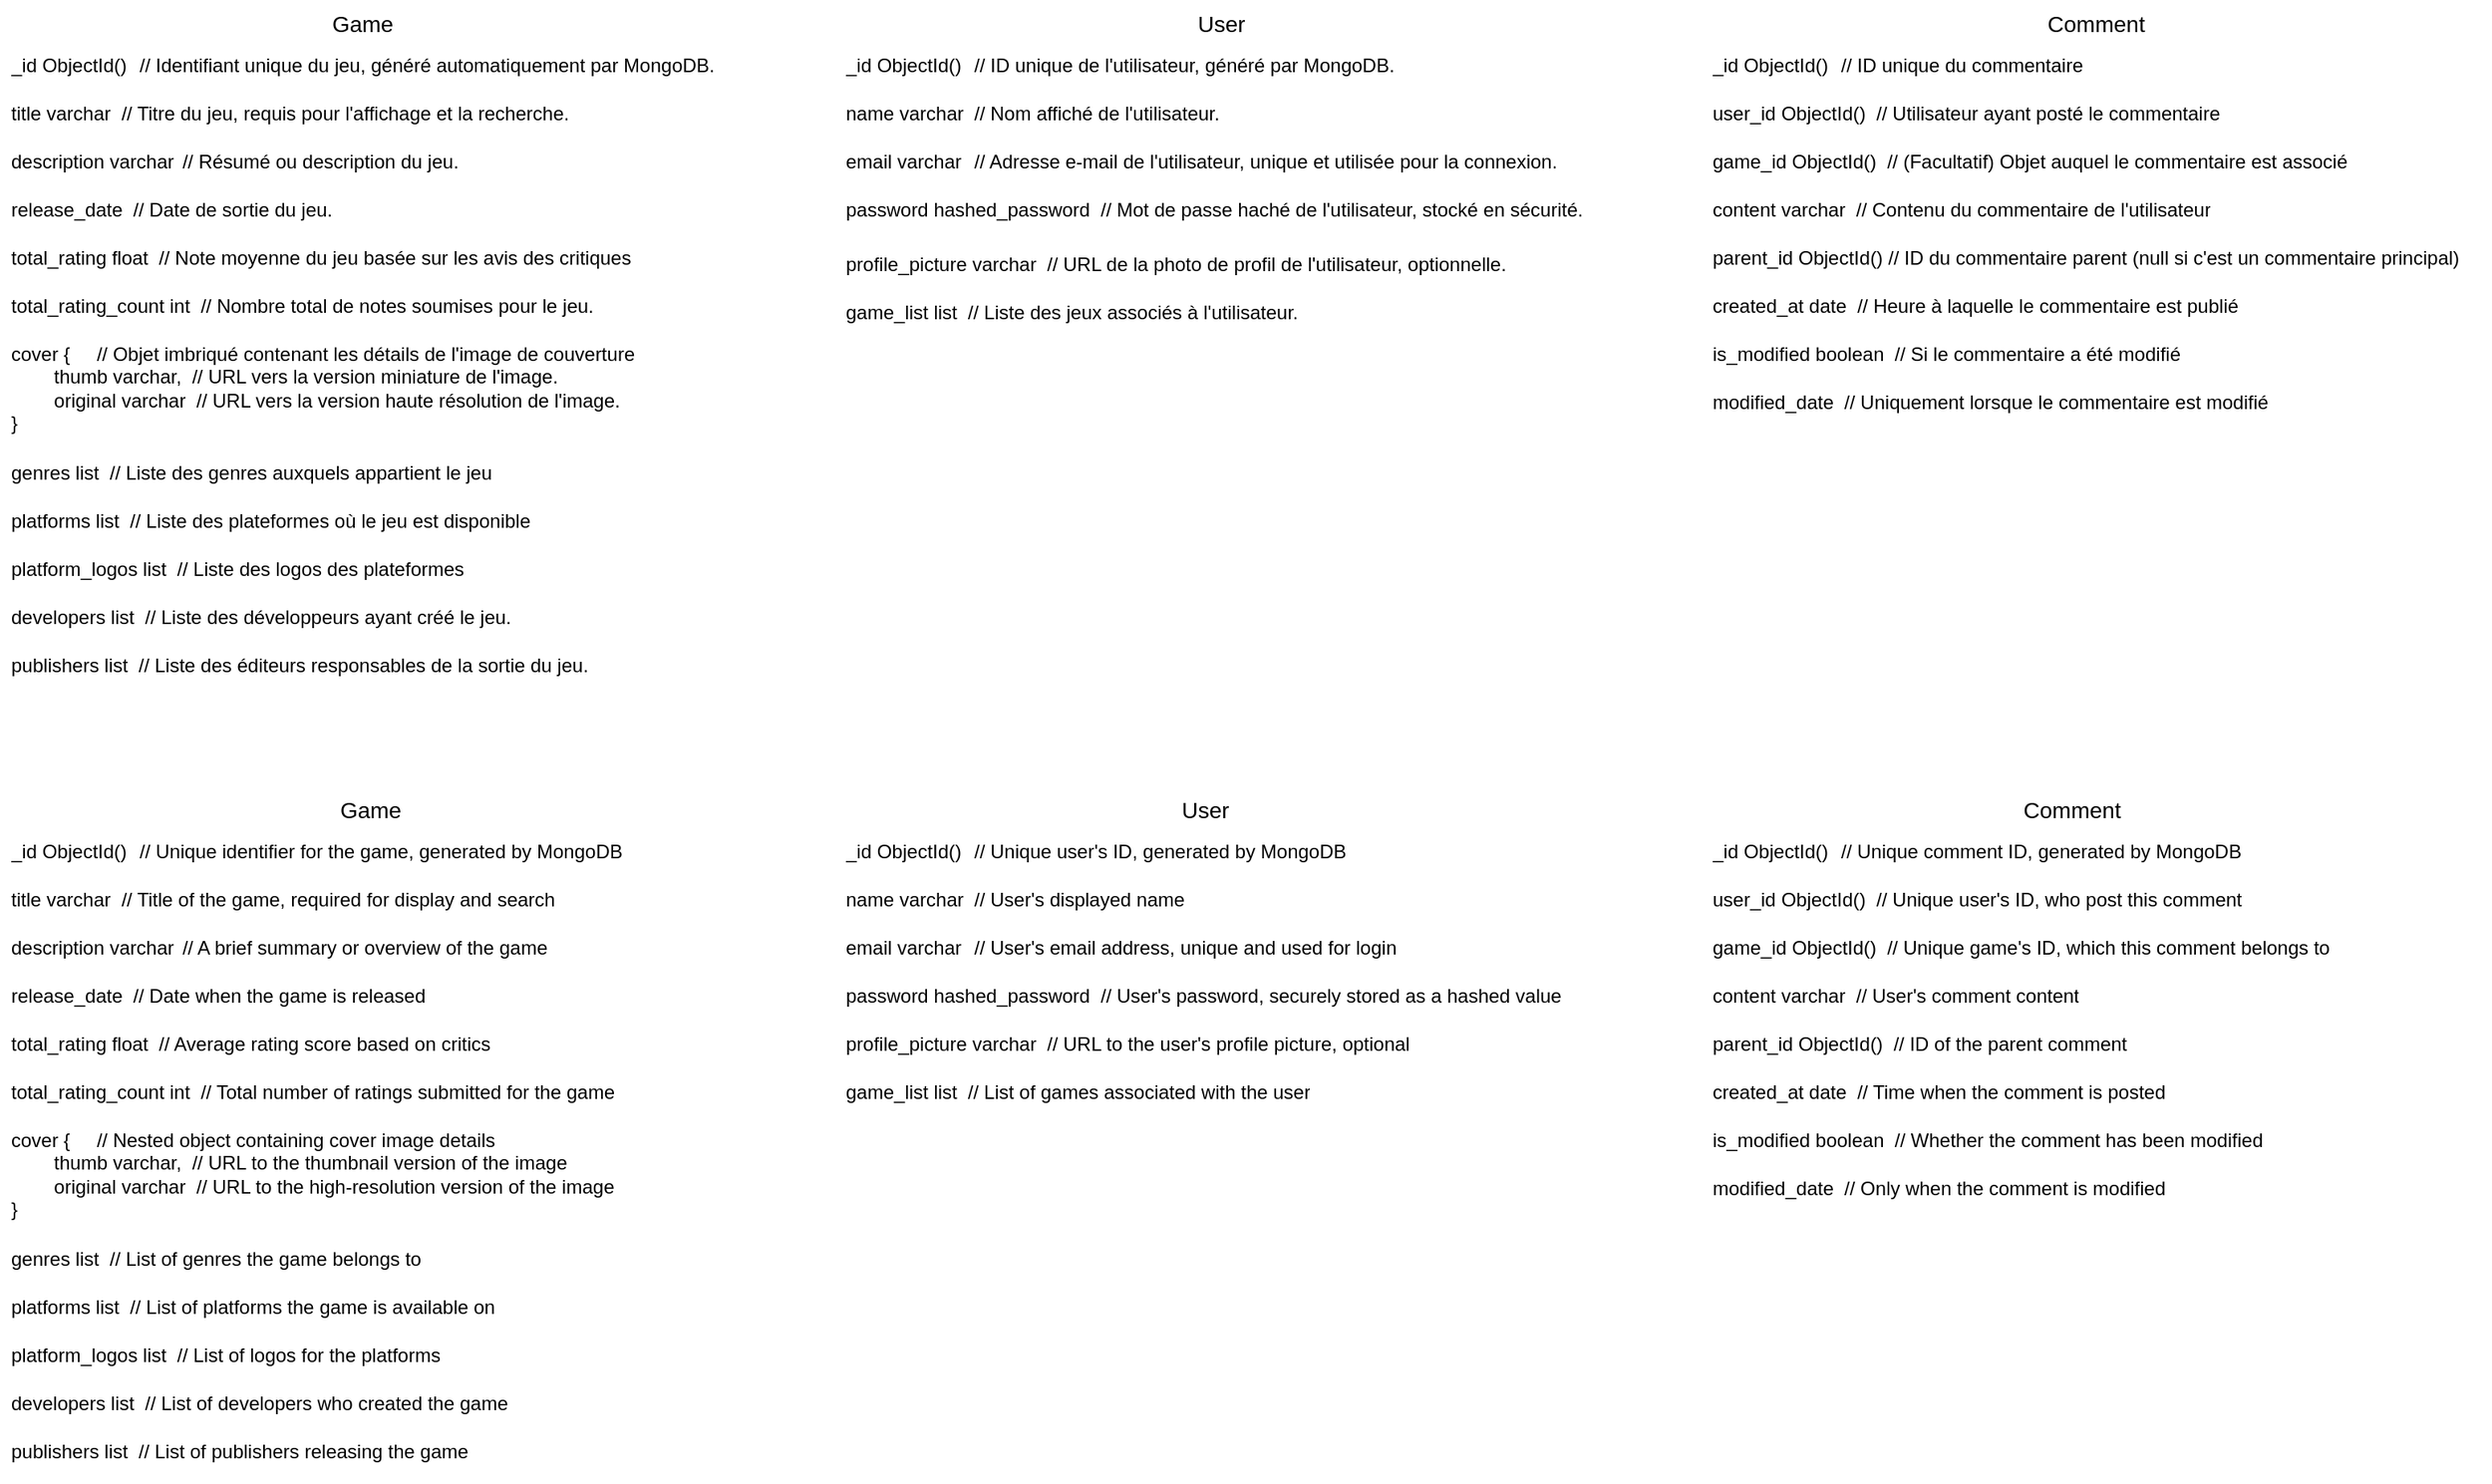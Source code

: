 <mxfile version="24.7.17">
  <diagram id="R2lEEEUBdFMjLlhIrx00" name="Page-1">
    <mxGraphModel dx="1521" dy="-372" grid="1" gridSize="10" guides="1" tooltips="1" connect="1" arrows="1" fold="1" page="1" pageScale="1" pageWidth="850" pageHeight="1100" math="0" shadow="0" extFonts="Permanent Marker^https://fonts.googleapis.com/css?family=Permanent+Marker">
      <root>
        <mxCell id="0" />
        <mxCell id="1" parent="0" />
        <mxCell id="wkWIW-sbkFtgI-aQdSFa-251" value="User" style="swimlane;fontStyle=0;childLayout=stackLayout;horizontal=1;startSize=26;horizontalStack=0;resizeParent=1;resizeParentMax=0;resizeLast=0;collapsible=1;marginBottom=0;align=center;fontSize=14;strokeColor=#FFFFFF;" vertex="1" parent="1">
          <mxGeometry x="560" y="1200" width="480" height="210" as="geometry" />
        </mxCell>
        <mxCell id="wkWIW-sbkFtgI-aQdSFa-252" value="_id ObjectId()&lt;span style=&quot;white-space: pre;&quot;&gt;&#x9;&lt;/span&gt;// ID unique de l&#39;utilisateur, généré par MongoDB." style="text;strokeColor=none;fillColor=none;spacingLeft=4;spacingRight=4;overflow=hidden;rotatable=0;points=[[0,0.5],[1,0.5]];portConstraint=eastwest;fontSize=12;whiteSpace=wrap;html=1;" vertex="1" parent="wkWIW-sbkFtgI-aQdSFa-251">
          <mxGeometry y="26" width="480" height="30" as="geometry" />
        </mxCell>
        <mxCell id="wkWIW-sbkFtgI-aQdSFa-253" value="name varchar&lt;span style=&quot;white-space: pre;&quot;&gt;&#x9;&lt;/span&gt;// Nom affiché de l&#39;utilisateur." style="text;strokeColor=none;fillColor=none;spacingLeft=4;spacingRight=4;overflow=hidden;rotatable=0;points=[[0,0.5],[1,0.5]];portConstraint=eastwest;fontSize=12;whiteSpace=wrap;html=1;" vertex="1" parent="wkWIW-sbkFtgI-aQdSFa-251">
          <mxGeometry y="56" width="480" height="30" as="geometry" />
        </mxCell>
        <mxCell id="wkWIW-sbkFtgI-aQdSFa-254" value="email varchar&lt;span style=&quot;white-space: pre;&quot;&gt;&#x9;&lt;/span&gt;// Adresse e-mail de l&#39;utilisateur, unique et utilisée pour la connexion." style="text;strokeColor=none;fillColor=none;spacingLeft=4;spacingRight=4;overflow=hidden;rotatable=0;points=[[0,0.5],[1,0.5]];portConstraint=eastwest;fontSize=12;whiteSpace=wrap;html=1;" vertex="1" parent="wkWIW-sbkFtgI-aQdSFa-251">
          <mxGeometry y="86" width="480" height="30" as="geometry" />
        </mxCell>
        <mxCell id="wkWIW-sbkFtgI-aQdSFa-255" value="password hashed_password&amp;nbsp; // Mot de passe haché de l&#39;utilisateur, stocké en sécurité." style="text;strokeColor=none;fillColor=none;spacingLeft=4;spacingRight=4;overflow=hidden;rotatable=0;points=[[0,0.5],[1,0.5]];portConstraint=eastwest;fontSize=12;whiteSpace=wrap;html=1;" vertex="1" parent="wkWIW-sbkFtgI-aQdSFa-251">
          <mxGeometry y="116" width="480" height="34" as="geometry" />
        </mxCell>
        <mxCell id="wkWIW-sbkFtgI-aQdSFa-256" value="profile_picture varchar&amp;nbsp; // URL de la photo de profil de l&#39;utilisateur, optionnelle." style="text;strokeColor=none;fillColor=none;spacingLeft=4;spacingRight=4;overflow=hidden;rotatable=0;points=[[0,0.5],[1,0.5]];portConstraint=eastwest;fontSize=12;whiteSpace=wrap;html=1;" vertex="1" parent="wkWIW-sbkFtgI-aQdSFa-251">
          <mxGeometry y="150" width="480" height="30" as="geometry" />
        </mxCell>
        <mxCell id="wkWIW-sbkFtgI-aQdSFa-257" value="game_list list&amp;nbsp; // Liste des jeux associés à l&#39;utilisateur." style="text;strokeColor=none;fillColor=none;spacingLeft=4;spacingRight=4;overflow=hidden;rotatable=0;points=[[0,0.5],[1,0.5]];portConstraint=eastwest;fontSize=12;whiteSpace=wrap;html=1;" vertex="1" parent="wkWIW-sbkFtgI-aQdSFa-251">
          <mxGeometry y="180" width="480" height="30" as="geometry" />
        </mxCell>
        <mxCell id="wkWIW-sbkFtgI-aQdSFa-258" value="Game" style="swimlane;fontStyle=0;childLayout=stackLayout;horizontal=1;startSize=26;horizontalStack=0;resizeParent=1;resizeParentMax=0;resizeLast=0;collapsible=1;marginBottom=0;align=center;fontSize=14;strokeColor=#FFFFFF;" vertex="1" parent="1">
          <mxGeometry x="40" y="1200" width="450" height="430" as="geometry" />
        </mxCell>
        <mxCell id="wkWIW-sbkFtgI-aQdSFa-259" value="_id ObjectId()&lt;span style=&quot;white-space: pre;&quot;&gt;&#x9;&lt;/span&gt;// Identifiant unique du jeu, généré automatiquement par MongoDB." style="text;strokeColor=none;fillColor=none;spacingLeft=4;spacingRight=4;overflow=hidden;rotatable=0;points=[[0,0.5],[1,0.5]];portConstraint=eastwest;fontSize=12;whiteSpace=wrap;html=1;" vertex="1" parent="wkWIW-sbkFtgI-aQdSFa-258">
          <mxGeometry y="26" width="450" height="30" as="geometry" />
        </mxCell>
        <mxCell id="wkWIW-sbkFtgI-aQdSFa-260" value="title varchar&amp;nbsp; // Titre du jeu, requis pour l&#39;affichage et la recherche." style="text;strokeColor=none;fillColor=none;spacingLeft=4;spacingRight=4;overflow=hidden;rotatable=0;points=[[0,0.5],[1,0.5]];portConstraint=eastwest;fontSize=12;whiteSpace=wrap;html=1;" vertex="1" parent="wkWIW-sbkFtgI-aQdSFa-258">
          <mxGeometry y="56" width="450" height="30" as="geometry" />
        </mxCell>
        <mxCell id="wkWIW-sbkFtgI-aQdSFa-261" value="description varchar&lt;span style=&quot;white-space: pre;&quot;&gt;&#x9;&lt;/span&gt;// Résumé ou description du jeu." style="text;strokeColor=none;fillColor=none;spacingLeft=4;spacingRight=4;overflow=hidden;rotatable=0;points=[[0,0.5],[1,0.5]];portConstraint=eastwest;fontSize=12;whiteSpace=wrap;html=1;" vertex="1" parent="wkWIW-sbkFtgI-aQdSFa-258">
          <mxGeometry y="86" width="450" height="30" as="geometry" />
        </mxCell>
        <mxCell id="wkWIW-sbkFtgI-aQdSFa-262" value="release_date&amp;nbsp; // Date de sortie du jeu." style="text;strokeColor=none;fillColor=none;spacingLeft=4;spacingRight=4;overflow=hidden;rotatable=0;points=[[0,0.5],[1,0.5]];portConstraint=eastwest;fontSize=12;whiteSpace=wrap;html=1;" vertex="1" parent="wkWIW-sbkFtgI-aQdSFa-258">
          <mxGeometry y="116" width="450" height="30" as="geometry" />
        </mxCell>
        <mxCell id="wkWIW-sbkFtgI-aQdSFa-263" value="total_rating float&amp;nbsp; // Note moyenne du jeu basée sur les avis des critiques" style="text;strokeColor=none;fillColor=none;spacingLeft=4;spacingRight=4;overflow=hidden;rotatable=0;points=[[0,0.5],[1,0.5]];portConstraint=eastwest;fontSize=12;whiteSpace=wrap;html=1;" vertex="1" parent="wkWIW-sbkFtgI-aQdSFa-258">
          <mxGeometry y="146" width="450" height="30" as="geometry" />
        </mxCell>
        <mxCell id="wkWIW-sbkFtgI-aQdSFa-264" value="total_rating_count int&amp;nbsp; // Nombre total de notes soumises pour le jeu." style="text;strokeColor=none;fillColor=none;spacingLeft=4;spacingRight=4;overflow=hidden;rotatable=0;points=[[0,0.5],[1,0.5]];portConstraint=eastwest;fontSize=12;whiteSpace=wrap;html=1;" vertex="1" parent="wkWIW-sbkFtgI-aQdSFa-258">
          <mxGeometry y="176" width="450" height="30" as="geometry" />
        </mxCell>
        <mxCell id="wkWIW-sbkFtgI-aQdSFa-265" value="cover {&lt;span style=&quot;white-space: pre;&quot;&gt;&#x9;&lt;/span&gt;// Objet imbriqué contenant les détails de l&#39;image de couverture&amp;nbsp;&lt;br&gt;&lt;div&gt;&lt;span style=&quot;white-space: pre;&quot;&gt;&#x9;&lt;/span&gt;thumb varchar,&amp;nbsp;&amp;nbsp;&lt;span style=&quot;background-color: initial;&quot;&gt;// URL vers la version miniature de l&#39;image.&lt;/span&gt;&lt;br&gt;&lt;/div&gt;&lt;div&gt;&lt;span style=&quot;white-space: pre;&quot;&gt;&#x9;&lt;/span&gt;original varchar&amp;nbsp;&amp;nbsp;&lt;span style=&quot;background-color: initial;&quot;&gt;// URL vers la version haute résolution de l&#39;image.&lt;/span&gt;&lt;br&gt;&lt;/div&gt;&lt;div&gt;}&lt;/div&gt;" style="text;strokeColor=none;fillColor=none;spacingLeft=4;spacingRight=4;overflow=hidden;rotatable=0;points=[[0,0.5],[1,0.5]];portConstraint=eastwest;fontSize=12;whiteSpace=wrap;html=1;" vertex="1" parent="wkWIW-sbkFtgI-aQdSFa-258">
          <mxGeometry y="206" width="450" height="74" as="geometry" />
        </mxCell>
        <mxCell id="wkWIW-sbkFtgI-aQdSFa-266" value="genres list&amp;nbsp; // Liste des genres auxquels appartient le jeu" style="text;strokeColor=none;fillColor=none;spacingLeft=4;spacingRight=4;overflow=hidden;rotatable=0;points=[[0,0.5],[1,0.5]];portConstraint=eastwest;fontSize=12;whiteSpace=wrap;html=1;" vertex="1" parent="wkWIW-sbkFtgI-aQdSFa-258">
          <mxGeometry y="280" width="450" height="30" as="geometry" />
        </mxCell>
        <mxCell id="wkWIW-sbkFtgI-aQdSFa-267" value="platforms list&amp;nbsp; // Liste des plateformes où le jeu est disponible" style="text;strokeColor=none;fillColor=none;spacingLeft=4;spacingRight=4;overflow=hidden;rotatable=0;points=[[0,0.5],[1,0.5]];portConstraint=eastwest;fontSize=12;whiteSpace=wrap;html=1;" vertex="1" parent="wkWIW-sbkFtgI-aQdSFa-258">
          <mxGeometry y="310" width="450" height="30" as="geometry" />
        </mxCell>
        <mxCell id="wkWIW-sbkFtgI-aQdSFa-270" value="platform_logos list&amp;nbsp; //&amp;nbsp;&lt;span lang=&quot;fr&quot; class=&quot;HwtZe&quot;&gt;Liste des logos des plateformes&lt;/span&gt;" style="text;strokeColor=none;fillColor=none;spacingLeft=4;spacingRight=4;overflow=hidden;rotatable=0;points=[[0,0.5],[1,0.5]];portConstraint=eastwest;fontSize=12;whiteSpace=wrap;html=1;" vertex="1" parent="wkWIW-sbkFtgI-aQdSFa-258">
          <mxGeometry y="340" width="450" height="30" as="geometry" />
        </mxCell>
        <mxCell id="wkWIW-sbkFtgI-aQdSFa-268" value="developers list&amp;nbsp; // Liste des développeurs ayant créé le jeu." style="text;strokeColor=none;fillColor=none;spacingLeft=4;spacingRight=4;overflow=hidden;rotatable=0;points=[[0,0.5],[1,0.5]];portConstraint=eastwest;fontSize=12;whiteSpace=wrap;html=1;" vertex="1" parent="wkWIW-sbkFtgI-aQdSFa-258">
          <mxGeometry y="370" width="450" height="30" as="geometry" />
        </mxCell>
        <mxCell id="wkWIW-sbkFtgI-aQdSFa-269" value="publishers list&amp;nbsp; // Liste des éditeurs responsables de la sortie du jeu." style="text;strokeColor=none;fillColor=none;spacingLeft=4;spacingRight=4;overflow=hidden;rotatable=0;points=[[0,0.5],[1,0.5]];portConstraint=eastwest;fontSize=12;whiteSpace=wrap;html=1;" vertex="1" parent="wkWIW-sbkFtgI-aQdSFa-258">
          <mxGeometry y="400" width="450" height="30" as="geometry" />
        </mxCell>
        <mxCell id="wkWIW-sbkFtgI-aQdSFa-273" value="Comment" style="swimlane;fontStyle=0;childLayout=stackLayout;horizontal=1;startSize=26;horizontalStack=0;resizeParent=1;resizeParentMax=0;resizeLast=0;collapsible=1;marginBottom=0;align=center;fontSize=14;strokeColor=#FFFFFF;" vertex="1" parent="1">
          <mxGeometry x="1100" y="1690" width="460" height="266" as="geometry" />
        </mxCell>
        <mxCell id="wkWIW-sbkFtgI-aQdSFa-274" value="_id ObjectId()&lt;span style=&quot;white-space: pre;&quot;&gt;&#x9;&lt;/span&gt;// Unique comment ID, generated by MongoDB" style="text;strokeColor=none;fillColor=none;spacingLeft=4;spacingRight=4;overflow=hidden;rotatable=0;points=[[0,0.5],[1,0.5]];portConstraint=eastwest;fontSize=12;whiteSpace=wrap;html=1;" vertex="1" parent="wkWIW-sbkFtgI-aQdSFa-273">
          <mxGeometry y="26" width="460" height="30" as="geometry" />
        </mxCell>
        <mxCell id="wkWIW-sbkFtgI-aQdSFa-278" value="user_id ObjectId()&amp;nbsp; // Unique user&#39;s ID, who post this comment" style="text;strokeColor=none;fillColor=none;spacingLeft=4;spacingRight=4;overflow=hidden;rotatable=0;points=[[0,0.5],[1,0.5]];portConstraint=eastwest;fontSize=12;whiteSpace=wrap;html=1;" vertex="1" parent="wkWIW-sbkFtgI-aQdSFa-273">
          <mxGeometry y="56" width="460" height="30" as="geometry" />
        </mxCell>
        <mxCell id="wkWIW-sbkFtgI-aQdSFa-279" value="game_id ObjectId()&amp;nbsp; // Unique game&#39;s ID, which this comment belongs to" style="text;strokeColor=none;fillColor=none;spacingLeft=4;spacingRight=4;overflow=hidden;rotatable=0;points=[[0,0.5],[1,0.5]];portConstraint=eastwest;fontSize=12;whiteSpace=wrap;html=1;" vertex="1" parent="wkWIW-sbkFtgI-aQdSFa-273">
          <mxGeometry y="86" width="460" height="30" as="geometry" />
        </mxCell>
        <mxCell id="wkWIW-sbkFtgI-aQdSFa-280" value="content varchar&amp;nbsp; // User&#39;s comment content" style="text;strokeColor=none;fillColor=none;spacingLeft=4;spacingRight=4;overflow=hidden;rotatable=0;points=[[0,0.5],[1,0.5]];portConstraint=eastwest;fontSize=12;whiteSpace=wrap;html=1;" vertex="1" parent="wkWIW-sbkFtgI-aQdSFa-273">
          <mxGeometry y="116" width="460" height="30" as="geometry" />
        </mxCell>
        <mxCell id="wkWIW-sbkFtgI-aQdSFa-281" value="parent_id ObjectId()&amp;nbsp; // ID of the parent comment" style="text;strokeColor=none;fillColor=none;spacingLeft=4;spacingRight=4;overflow=hidden;rotatable=0;points=[[0,0.5],[1,0.5]];portConstraint=eastwest;fontSize=12;whiteSpace=wrap;html=1;" vertex="1" parent="wkWIW-sbkFtgI-aQdSFa-273">
          <mxGeometry y="146" width="460" height="30" as="geometry" />
        </mxCell>
        <mxCell id="wkWIW-sbkFtgI-aQdSFa-282" value="created_at date&amp;nbsp; // Time when the comment is posted" style="text;strokeColor=none;fillColor=none;spacingLeft=4;spacingRight=4;overflow=hidden;rotatable=0;points=[[0,0.5],[1,0.5]];portConstraint=eastwest;fontSize=12;whiteSpace=wrap;html=1;" vertex="1" parent="wkWIW-sbkFtgI-aQdSFa-273">
          <mxGeometry y="176" width="460" height="30" as="geometry" />
        </mxCell>
        <mxCell id="wkWIW-sbkFtgI-aQdSFa-283" value="is_modified boolean&amp;nbsp; // Whether the comment has been modified" style="text;strokeColor=none;fillColor=none;spacingLeft=4;spacingRight=4;overflow=hidden;rotatable=0;points=[[0,0.5],[1,0.5]];portConstraint=eastwest;fontSize=12;whiteSpace=wrap;html=1;" vertex="1" parent="wkWIW-sbkFtgI-aQdSFa-273">
          <mxGeometry y="206" width="460" height="30" as="geometry" />
        </mxCell>
        <mxCell id="wkWIW-sbkFtgI-aQdSFa-284" value="modified_date&amp;nbsp; // Only when the comment is modified" style="text;strokeColor=none;fillColor=none;spacingLeft=4;spacingRight=4;overflow=hidden;rotatable=0;points=[[0,0.5],[1,0.5]];portConstraint=eastwest;fontSize=12;whiteSpace=wrap;html=1;" vertex="1" parent="wkWIW-sbkFtgI-aQdSFa-273">
          <mxGeometry y="236" width="460" height="30" as="geometry" />
        </mxCell>
        <mxCell id="wkWIW-sbkFtgI-aQdSFa-285" value="Comment" style="swimlane;fontStyle=0;childLayout=stackLayout;horizontal=1;startSize=26;horizontalStack=0;resizeParent=1;resizeParentMax=0;resizeLast=0;collapsible=1;marginBottom=0;align=center;fontSize=14;strokeColor=#FFFFFF;" vertex="1" parent="1">
          <mxGeometry x="1100" y="1200" width="490" height="266" as="geometry" />
        </mxCell>
        <mxCell id="wkWIW-sbkFtgI-aQdSFa-286" value="_id ObjectId()&lt;span style=&quot;white-space: pre;&quot;&gt;&#x9;&lt;/span&gt;// ID unique du commentaire" style="text;strokeColor=none;fillColor=none;spacingLeft=4;spacingRight=4;overflow=hidden;rotatable=0;points=[[0,0.5],[1,0.5]];portConstraint=eastwest;fontSize=12;whiteSpace=wrap;html=1;" vertex="1" parent="wkWIW-sbkFtgI-aQdSFa-285">
          <mxGeometry y="26" width="490" height="30" as="geometry" />
        </mxCell>
        <mxCell id="wkWIW-sbkFtgI-aQdSFa-287" value="user_id ObjectId()&amp;nbsp; // Utilisateur ayant posté le commentaire" style="text;strokeColor=none;fillColor=none;spacingLeft=4;spacingRight=4;overflow=hidden;rotatable=0;points=[[0,0.5],[1,0.5]];portConstraint=eastwest;fontSize=12;whiteSpace=wrap;html=1;" vertex="1" parent="wkWIW-sbkFtgI-aQdSFa-285">
          <mxGeometry y="56" width="490" height="30" as="geometry" />
        </mxCell>
        <mxCell id="wkWIW-sbkFtgI-aQdSFa-288" value="game_id ObjectId()&amp;nbsp; // (Facultatif) Objet auquel le commentaire est associé" style="text;strokeColor=none;fillColor=none;spacingLeft=4;spacingRight=4;overflow=hidden;rotatable=0;points=[[0,0.5],[1,0.5]];portConstraint=eastwest;fontSize=12;whiteSpace=wrap;html=1;" vertex="1" parent="wkWIW-sbkFtgI-aQdSFa-285">
          <mxGeometry y="86" width="490" height="30" as="geometry" />
        </mxCell>
        <mxCell id="wkWIW-sbkFtgI-aQdSFa-289" value="content varchar&amp;nbsp;&amp;nbsp;&lt;span lang=&quot;fr&quot; class=&quot;HwtZe&quot;&gt;// Contenu du commentaire de l&#39;utilisateur&lt;/span&gt;" style="text;strokeColor=none;fillColor=none;spacingLeft=4;spacingRight=4;overflow=hidden;rotatable=0;points=[[0,0.5],[1,0.5]];portConstraint=eastwest;fontSize=12;whiteSpace=wrap;html=1;" vertex="1" parent="wkWIW-sbkFtgI-aQdSFa-285">
          <mxGeometry y="116" width="490" height="30" as="geometry" />
        </mxCell>
        <mxCell id="wkWIW-sbkFtgI-aQdSFa-290" value="parent_id ObjectId()&amp;nbsp;// ID du commentaire parent (null si c&#39;est un commentaire principal)" style="text;strokeColor=none;fillColor=none;spacingLeft=4;spacingRight=4;overflow=hidden;rotatable=0;points=[[0,0.5],[1,0.5]];portConstraint=eastwest;fontSize=12;whiteSpace=wrap;html=1;" vertex="1" parent="wkWIW-sbkFtgI-aQdSFa-285">
          <mxGeometry y="146" width="490" height="30" as="geometry" />
        </mxCell>
        <mxCell id="wkWIW-sbkFtgI-aQdSFa-291" value="created_at date&amp;nbsp; //&amp;nbsp;&lt;span lang=&quot;fr&quot; class=&quot;HwtZe&quot;&gt;Heure à laquelle le commentaire est publié&lt;/span&gt;" style="text;strokeColor=none;fillColor=none;spacingLeft=4;spacingRight=4;overflow=hidden;rotatable=0;points=[[0,0.5],[1,0.5]];portConstraint=eastwest;fontSize=12;whiteSpace=wrap;html=1;" vertex="1" parent="wkWIW-sbkFtgI-aQdSFa-285">
          <mxGeometry y="176" width="490" height="30" as="geometry" />
        </mxCell>
        <mxCell id="wkWIW-sbkFtgI-aQdSFa-292" value="is_modified boolean&amp;nbsp; // Si le commentaire a été modifié" style="text;strokeColor=none;fillColor=none;spacingLeft=4;spacingRight=4;overflow=hidden;rotatable=0;points=[[0,0.5],[1,0.5]];portConstraint=eastwest;fontSize=12;whiteSpace=wrap;html=1;" vertex="1" parent="wkWIW-sbkFtgI-aQdSFa-285">
          <mxGeometry y="206" width="490" height="30" as="geometry" />
        </mxCell>
        <mxCell id="wkWIW-sbkFtgI-aQdSFa-293" value="modified_date&amp;nbsp; // Uniquement lorsque le commentaire est modifié" style="text;strokeColor=none;fillColor=none;spacingLeft=4;spacingRight=4;overflow=hidden;rotatable=0;points=[[0,0.5],[1,0.5]];portConstraint=eastwest;fontSize=12;whiteSpace=wrap;html=1;" vertex="1" parent="wkWIW-sbkFtgI-aQdSFa-285">
          <mxGeometry y="236" width="490" height="30" as="geometry" />
        </mxCell>
        <mxCell id="wkWIW-sbkFtgI-aQdSFa-220" value="Game" style="swimlane;fontStyle=0;childLayout=stackLayout;horizontal=1;startSize=26;horizontalStack=0;resizeParent=1;resizeParentMax=0;resizeLast=0;collapsible=1;marginBottom=0;align=center;fontSize=14;strokeColor=#FFFFFF;" vertex="1" parent="1">
          <mxGeometry x="40" y="1690" width="460" height="430" as="geometry" />
        </mxCell>
        <mxCell id="wkWIW-sbkFtgI-aQdSFa-221" value="_id ObjectId()&lt;span style=&quot;white-space: pre;&quot;&gt;&#x9;&lt;/span&gt;// Unique identifier for the game, generated by MongoDB" style="text;strokeColor=none;fillColor=none;spacingLeft=4;spacingRight=4;overflow=hidden;rotatable=0;points=[[0,0.5],[1,0.5]];portConstraint=eastwest;fontSize=12;whiteSpace=wrap;html=1;" vertex="1" parent="wkWIW-sbkFtgI-aQdSFa-220">
          <mxGeometry y="26" width="460" height="30" as="geometry" />
        </mxCell>
        <mxCell id="wkWIW-sbkFtgI-aQdSFa-222" value="title varchar&amp;nbsp; // Title of the game, required for display and search" style="text;strokeColor=none;fillColor=none;spacingLeft=4;spacingRight=4;overflow=hidden;rotatable=0;points=[[0,0.5],[1,0.5]];portConstraint=eastwest;fontSize=12;whiteSpace=wrap;html=1;" vertex="1" parent="wkWIW-sbkFtgI-aQdSFa-220">
          <mxGeometry y="56" width="460" height="30" as="geometry" />
        </mxCell>
        <mxCell id="wkWIW-sbkFtgI-aQdSFa-223" value="description varchar&lt;span style=&quot;white-space: pre;&quot;&gt;&#x9;&lt;/span&gt;// A brief summary or overview of the game" style="text;strokeColor=none;fillColor=none;spacingLeft=4;spacingRight=4;overflow=hidden;rotatable=0;points=[[0,0.5],[1,0.5]];portConstraint=eastwest;fontSize=12;whiteSpace=wrap;html=1;" vertex="1" parent="wkWIW-sbkFtgI-aQdSFa-220">
          <mxGeometry y="86" width="460" height="30" as="geometry" />
        </mxCell>
        <mxCell id="wkWIW-sbkFtgI-aQdSFa-224" value="release_date&amp;nbsp; // Date when the game is released" style="text;strokeColor=none;fillColor=none;spacingLeft=4;spacingRight=4;overflow=hidden;rotatable=0;points=[[0,0.5],[1,0.5]];portConstraint=eastwest;fontSize=12;whiteSpace=wrap;html=1;" vertex="1" parent="wkWIW-sbkFtgI-aQdSFa-220">
          <mxGeometry y="116" width="460" height="30" as="geometry" />
        </mxCell>
        <mxCell id="wkWIW-sbkFtgI-aQdSFa-225" value="total_rating float&amp;nbsp; // Average rating score based on critics" style="text;strokeColor=none;fillColor=none;spacingLeft=4;spacingRight=4;overflow=hidden;rotatable=0;points=[[0,0.5],[1,0.5]];portConstraint=eastwest;fontSize=12;whiteSpace=wrap;html=1;" vertex="1" parent="wkWIW-sbkFtgI-aQdSFa-220">
          <mxGeometry y="146" width="460" height="30" as="geometry" />
        </mxCell>
        <mxCell id="wkWIW-sbkFtgI-aQdSFa-226" value="total_rating_count int&amp;nbsp; // Total number of ratings submitted for the game" style="text;strokeColor=none;fillColor=none;spacingLeft=4;spacingRight=4;overflow=hidden;rotatable=0;points=[[0,0.5],[1,0.5]];portConstraint=eastwest;fontSize=12;whiteSpace=wrap;html=1;" vertex="1" parent="wkWIW-sbkFtgI-aQdSFa-220">
          <mxGeometry y="176" width="460" height="30" as="geometry" />
        </mxCell>
        <mxCell id="wkWIW-sbkFtgI-aQdSFa-227" value="cover {&lt;span style=&quot;white-space: pre;&quot;&gt;&#x9;&lt;/span&gt;// Nested object containing cover image details&lt;br&gt;&lt;div&gt;&lt;span style=&quot;white-space: pre;&quot;&gt;&#x9;&lt;/span&gt;thumb varchar,&amp;nbsp; // URL to the thumbnail version of the image&lt;br&gt;&lt;/div&gt;&lt;div&gt;&lt;span style=&quot;white-space: pre;&quot;&gt;&#x9;&lt;/span&gt;original varchar&amp;nbsp; // URL to the high-resolution version of the image&lt;br&gt;&lt;/div&gt;&lt;div&gt;}&lt;/div&gt;" style="text;strokeColor=none;fillColor=none;spacingLeft=4;spacingRight=4;overflow=hidden;rotatable=0;points=[[0,0.5],[1,0.5]];portConstraint=eastwest;fontSize=12;whiteSpace=wrap;html=1;" vertex="1" parent="wkWIW-sbkFtgI-aQdSFa-220">
          <mxGeometry y="206" width="460" height="74" as="geometry" />
        </mxCell>
        <mxCell id="wkWIW-sbkFtgI-aQdSFa-228" value="genres list&amp;nbsp; // List of genres the game belongs to" style="text;strokeColor=none;fillColor=none;spacingLeft=4;spacingRight=4;overflow=hidden;rotatable=0;points=[[0,0.5],[1,0.5]];portConstraint=eastwest;fontSize=12;whiteSpace=wrap;html=1;" vertex="1" parent="wkWIW-sbkFtgI-aQdSFa-220">
          <mxGeometry y="280" width="460" height="30" as="geometry" />
        </mxCell>
        <mxCell id="wkWIW-sbkFtgI-aQdSFa-229" value="platforms list&amp;nbsp; // List of platforms the game is available on" style="text;strokeColor=none;fillColor=none;spacingLeft=4;spacingRight=4;overflow=hidden;rotatable=0;points=[[0,0.5],[1,0.5]];portConstraint=eastwest;fontSize=12;whiteSpace=wrap;html=1;" vertex="1" parent="wkWIW-sbkFtgI-aQdSFa-220">
          <mxGeometry y="310" width="460" height="30" as="geometry" />
        </mxCell>
        <mxCell id="wkWIW-sbkFtgI-aQdSFa-272" value="platform_logos list&amp;nbsp; // List of logos for the platforms" style="text;strokeColor=none;fillColor=none;spacingLeft=4;spacingRight=4;overflow=hidden;rotatable=0;points=[[0,0.5],[1,0.5]];portConstraint=eastwest;fontSize=12;whiteSpace=wrap;html=1;" vertex="1" parent="wkWIW-sbkFtgI-aQdSFa-220">
          <mxGeometry y="340" width="460" height="30" as="geometry" />
        </mxCell>
        <mxCell id="wkWIW-sbkFtgI-aQdSFa-230" value="developers list&amp;nbsp; // List of developers who created the game" style="text;strokeColor=none;fillColor=none;spacingLeft=4;spacingRight=4;overflow=hidden;rotatable=0;points=[[0,0.5],[1,0.5]];portConstraint=eastwest;fontSize=12;whiteSpace=wrap;html=1;" vertex="1" parent="wkWIW-sbkFtgI-aQdSFa-220">
          <mxGeometry y="370" width="460" height="30" as="geometry" />
        </mxCell>
        <mxCell id="wkWIW-sbkFtgI-aQdSFa-231" value="publishers list&amp;nbsp; // List of publishers releasing the game" style="text;strokeColor=none;fillColor=none;spacingLeft=4;spacingRight=4;overflow=hidden;rotatable=0;points=[[0,0.5],[1,0.5]];portConstraint=eastwest;fontSize=12;whiteSpace=wrap;html=1;" vertex="1" parent="wkWIW-sbkFtgI-aQdSFa-220">
          <mxGeometry y="400" width="460" height="30" as="geometry" />
        </mxCell>
        <mxCell id="wkWIW-sbkFtgI-aQdSFa-232" value="User" style="swimlane;fontStyle=0;childLayout=stackLayout;horizontal=1;startSize=26;horizontalStack=0;resizeParent=1;resizeParentMax=0;resizeLast=0;collapsible=1;marginBottom=0;align=center;fontSize=14;strokeColor=#FFFFFF;" vertex="1" parent="1">
          <mxGeometry x="560" y="1690" width="460" height="206" as="geometry" />
        </mxCell>
        <mxCell id="wkWIW-sbkFtgI-aQdSFa-233" value="_id ObjectId()&lt;span style=&quot;white-space: pre;&quot;&gt;&#x9;&lt;/span&gt;// Unique user&#39;s ID, generated by MongoDB" style="text;strokeColor=none;fillColor=none;spacingLeft=4;spacingRight=4;overflow=hidden;rotatable=0;points=[[0,0.5],[1,0.5]];portConstraint=eastwest;fontSize=12;whiteSpace=wrap;html=1;" vertex="1" parent="wkWIW-sbkFtgI-aQdSFa-232">
          <mxGeometry y="26" width="460" height="30" as="geometry" />
        </mxCell>
        <mxCell id="wkWIW-sbkFtgI-aQdSFa-245" value="name varchar&lt;span style=&quot;white-space: pre;&quot;&gt;&#x9;&lt;/span&gt;// User&#39;s displayed name" style="text;strokeColor=none;fillColor=none;spacingLeft=4;spacingRight=4;overflow=hidden;rotatable=0;points=[[0,0.5],[1,0.5]];portConstraint=eastwest;fontSize=12;whiteSpace=wrap;html=1;" vertex="1" parent="wkWIW-sbkFtgI-aQdSFa-232">
          <mxGeometry y="56" width="460" height="30" as="geometry" />
        </mxCell>
        <mxCell id="wkWIW-sbkFtgI-aQdSFa-246" value="email varchar&lt;span style=&quot;white-space: pre;&quot;&gt;&#x9;&lt;/span&gt;// User&#39;s email address, unique and used for login" style="text;strokeColor=none;fillColor=none;spacingLeft=4;spacingRight=4;overflow=hidden;rotatable=0;points=[[0,0.5],[1,0.5]];portConstraint=eastwest;fontSize=12;whiteSpace=wrap;html=1;" vertex="1" parent="wkWIW-sbkFtgI-aQdSFa-232">
          <mxGeometry y="86" width="460" height="30" as="geometry" />
        </mxCell>
        <mxCell id="wkWIW-sbkFtgI-aQdSFa-247" value="password hashed_password&amp;nbsp; // User&#39;s password, securely stored as a hashed value" style="text;strokeColor=none;fillColor=none;spacingLeft=4;spacingRight=4;overflow=hidden;rotatable=0;points=[[0,0.5],[1,0.5]];portConstraint=eastwest;fontSize=12;whiteSpace=wrap;html=1;" vertex="1" parent="wkWIW-sbkFtgI-aQdSFa-232">
          <mxGeometry y="116" width="460" height="30" as="geometry" />
        </mxCell>
        <mxCell id="wkWIW-sbkFtgI-aQdSFa-248" value="profile_picture varchar&amp;nbsp; // URL to the user&#39;s profile picture, optional" style="text;strokeColor=none;fillColor=none;spacingLeft=4;spacingRight=4;overflow=hidden;rotatable=0;points=[[0,0.5],[1,0.5]];portConstraint=eastwest;fontSize=12;whiteSpace=wrap;html=1;" vertex="1" parent="wkWIW-sbkFtgI-aQdSFa-232">
          <mxGeometry y="146" width="460" height="30" as="geometry" />
        </mxCell>
        <mxCell id="wkWIW-sbkFtgI-aQdSFa-249" value="game_list list&amp;nbsp; // List of games associated with the user" style="text;strokeColor=none;fillColor=none;spacingLeft=4;spacingRight=4;overflow=hidden;rotatable=0;points=[[0,0.5],[1,0.5]];portConstraint=eastwest;fontSize=12;whiteSpace=wrap;html=1;" vertex="1" parent="wkWIW-sbkFtgI-aQdSFa-232">
          <mxGeometry y="176" width="460" height="30" as="geometry" />
        </mxCell>
      </root>
    </mxGraphModel>
  </diagram>
</mxfile>
